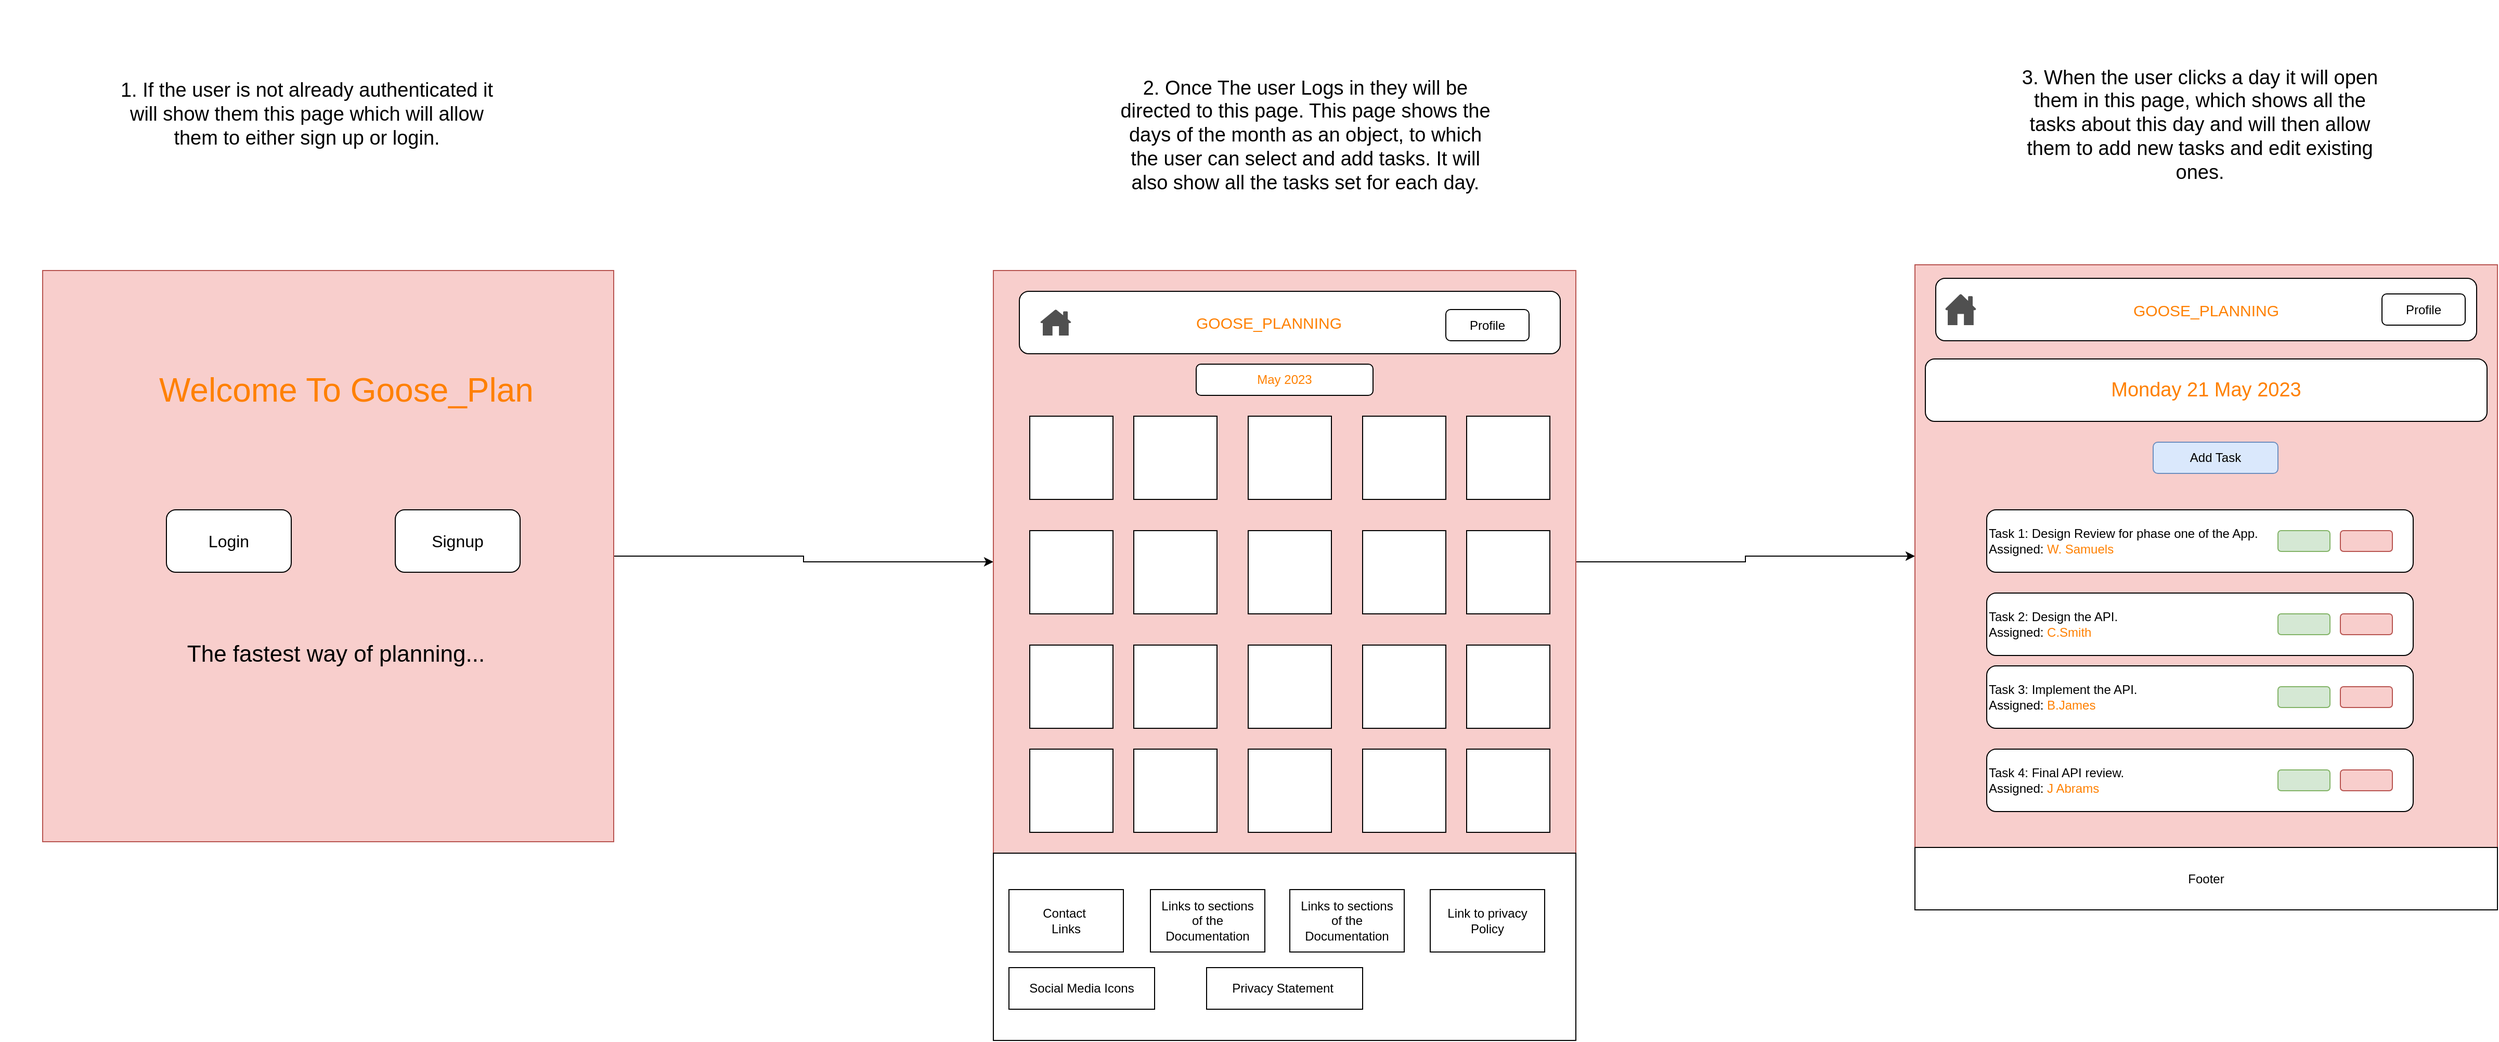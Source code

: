 <mxfile version="21.2.2" type="github">
  <diagram name="Page-1" id="fN_kPUefRSK5LdBiKVOg">
    <mxGraphModel dx="830" dy="1732" grid="1" gridSize="10" guides="1" tooltips="1" connect="1" arrows="1" fold="1" page="1" pageScale="1" pageWidth="827" pageHeight="1169" math="0" shadow="0">
      <root>
        <mxCell id="0" />
        <mxCell id="1" parent="0" />
        <mxCell id="8TrDZY1N4ZAok5E6qu1y-15" style="edgeStyle=orthogonalEdgeStyle;rounded=0;orthogonalLoop=1;jettySize=auto;html=1;entryX=0;entryY=0.5;entryDx=0;entryDy=0;" edge="1" parent="1" source="WnF0JKDLOTkhBMKJS6SP-1" target="8TrDZY1N4ZAok5E6qu1y-13">
          <mxGeometry relative="1" as="geometry" />
        </mxCell>
        <mxCell id="WnF0JKDLOTkhBMKJS6SP-1" value="" style="whiteSpace=wrap;html=1;aspect=fixed;fillColor=#f8cecc;strokeColor=#b85450;movable=0;resizable=0;rotatable=0;deletable=0;editable=0;locked=1;connectable=0;" parent="1" vertex="1">
          <mxGeometry x="121" y="10" width="549" height="549" as="geometry" />
        </mxCell>
        <mxCell id="8TrDZY1N4ZAok5E6qu1y-5" value="Login" style="rounded=1;whiteSpace=wrap;html=1;fontSize=16;movable=0;resizable=0;rotatable=0;deletable=0;editable=0;locked=1;connectable=0;" vertex="1" parent="1">
          <mxGeometry x="240" y="240" width="120" height="60" as="geometry" />
        </mxCell>
        <mxCell id="8TrDZY1N4ZAok5E6qu1y-6" value="Signup" style="rounded=1;whiteSpace=wrap;html=1;fontSize=16;movable=0;resizable=0;rotatable=0;deletable=0;editable=0;locked=1;connectable=0;" vertex="1" parent="1">
          <mxGeometry x="460" y="240" width="120" height="60" as="geometry" />
        </mxCell>
        <mxCell id="8TrDZY1N4ZAok5E6qu1y-7" value="Welcome To Goose_Plan" style="text;strokeColor=none;align=center;fillColor=none;html=1;verticalAlign=middle;whiteSpace=wrap;rounded=0;fontSize=32;movable=1;resizable=1;rotatable=1;deletable=1;editable=1;locked=0;connectable=1;fontColor=#FF8000;" vertex="1" parent="1">
          <mxGeometry x="93" y="50" width="640" height="150" as="geometry" />
        </mxCell>
        <mxCell id="8TrDZY1N4ZAok5E6qu1y-8" value="&lt;font style=&quot;font-size: 22px;&quot;&gt;The fastest way of planning...&lt;/font&gt;" style="text;strokeColor=none;align=center;fillColor=none;html=1;verticalAlign=middle;whiteSpace=wrap;rounded=0;fontSize=32;movable=0;resizable=0;rotatable=0;deletable=0;editable=0;locked=1;connectable=0;" vertex="1" parent="1">
          <mxGeometry x="80" y="310" width="646" height="130" as="geometry" />
        </mxCell>
        <mxCell id="8TrDZY1N4ZAok5E6qu1y-9" style="edgeStyle=orthogonalEdgeStyle;rounded=0;orthogonalLoop=1;jettySize=auto;html=1;exitX=0.5;exitY=1;exitDx=0;exitDy=0;movable=0;resizable=0;rotatable=0;deletable=0;editable=0;locked=1;connectable=0;" edge="1" parent="1" source="WnF0JKDLOTkhBMKJS6SP-1" target="WnF0JKDLOTkhBMKJS6SP-1">
          <mxGeometry relative="1" as="geometry" />
        </mxCell>
        <mxCell id="8TrDZY1N4ZAok5E6qu1y-56" style="edgeStyle=orthogonalEdgeStyle;rounded=0;orthogonalLoop=1;jettySize=auto;html=1;entryX=0;entryY=0.5;entryDx=0;entryDy=0;" edge="1" parent="1" source="8TrDZY1N4ZAok5E6qu1y-13" target="8TrDZY1N4ZAok5E6qu1y-55">
          <mxGeometry relative="1" as="geometry" />
        </mxCell>
        <mxCell id="8TrDZY1N4ZAok5E6qu1y-13" value="" style="whiteSpace=wrap;html=1;aspect=fixed;fillColor=#f8cecc;strokeColor=#b85450;movable=0;resizable=0;rotatable=0;deletable=0;editable=0;locked=1;connectable=0;" vertex="1" parent="1">
          <mxGeometry x="1035" y="10" width="560" height="560" as="geometry" />
        </mxCell>
        <mxCell id="8TrDZY1N4ZAok5E6qu1y-23" value="" style="whiteSpace=wrap;html=1;aspect=fixed;movable=0;resizable=0;rotatable=0;deletable=0;editable=0;locked=1;connectable=0;" vertex="1" parent="1">
          <mxGeometry x="1070" y="150" width="80" height="80" as="geometry" />
        </mxCell>
        <mxCell id="8TrDZY1N4ZAok5E6qu1y-24" value="" style="whiteSpace=wrap;html=1;aspect=fixed;movable=0;resizable=0;rotatable=0;deletable=0;editable=0;locked=1;connectable=0;" vertex="1" parent="1">
          <mxGeometry x="1070" y="370" width="80" height="80" as="geometry" />
        </mxCell>
        <mxCell id="8TrDZY1N4ZAok5E6qu1y-26" value="" style="whiteSpace=wrap;html=1;aspect=fixed;movable=0;resizable=0;rotatable=0;deletable=0;editable=0;locked=1;connectable=0;" vertex="1" parent="1">
          <mxGeometry x="1070" y="260" width="80" height="80" as="geometry" />
        </mxCell>
        <mxCell id="8TrDZY1N4ZAok5E6qu1y-27" value="" style="whiteSpace=wrap;html=1;aspect=fixed;movable=0;resizable=0;rotatable=0;deletable=0;editable=0;locked=1;connectable=0;" vertex="1" parent="1">
          <mxGeometry x="1070" y="470" width="80" height="80" as="geometry" />
        </mxCell>
        <mxCell id="8TrDZY1N4ZAok5E6qu1y-28" value="" style="whiteSpace=wrap;html=1;aspect=fixed;movable=0;resizable=0;rotatable=0;deletable=0;editable=0;locked=1;connectable=0;" vertex="1" parent="1">
          <mxGeometry x="1170" y="260" width="80" height="80" as="geometry" />
        </mxCell>
        <mxCell id="8TrDZY1N4ZAok5E6qu1y-29" value="" style="whiteSpace=wrap;html=1;aspect=fixed;movable=0;resizable=0;rotatable=0;deletable=0;editable=0;locked=1;connectable=0;" vertex="1" parent="1">
          <mxGeometry x="1280" y="260" width="80" height="80" as="geometry" />
        </mxCell>
        <mxCell id="8TrDZY1N4ZAok5E6qu1y-30" value="" style="whiteSpace=wrap;html=1;aspect=fixed;movable=0;resizable=0;rotatable=0;deletable=0;editable=0;locked=1;connectable=0;" vertex="1" parent="1">
          <mxGeometry x="1390" y="260" width="80" height="80" as="geometry" />
        </mxCell>
        <mxCell id="8TrDZY1N4ZAok5E6qu1y-31" value="" style="whiteSpace=wrap;html=1;aspect=fixed;movable=0;resizable=0;rotatable=0;deletable=0;editable=0;locked=1;connectable=0;" vertex="1" parent="1">
          <mxGeometry x="1490" y="260" width="80" height="80" as="geometry" />
        </mxCell>
        <mxCell id="8TrDZY1N4ZAok5E6qu1y-32" value="" style="whiteSpace=wrap;html=1;aspect=fixed;movable=0;resizable=0;rotatable=0;deletable=0;editable=0;locked=1;connectable=0;" vertex="1" parent="1">
          <mxGeometry x="1070" y="370" width="80" height="80" as="geometry" />
        </mxCell>
        <mxCell id="8TrDZY1N4ZAok5E6qu1y-33" value="" style="whiteSpace=wrap;html=1;aspect=fixed;movable=0;resizable=0;rotatable=0;deletable=0;editable=0;locked=1;connectable=0;" vertex="1" parent="1">
          <mxGeometry x="1170" y="370" width="80" height="80" as="geometry" />
        </mxCell>
        <mxCell id="8TrDZY1N4ZAok5E6qu1y-34" value="" style="whiteSpace=wrap;html=1;aspect=fixed;movable=0;resizable=0;rotatable=0;deletable=0;editable=0;locked=1;connectable=0;" vertex="1" parent="1">
          <mxGeometry x="1280" y="370" width="80" height="80" as="geometry" />
        </mxCell>
        <mxCell id="8TrDZY1N4ZAok5E6qu1y-35" value="" style="whiteSpace=wrap;html=1;aspect=fixed;movable=0;resizable=0;rotatable=0;deletable=0;editable=0;locked=1;connectable=0;" vertex="1" parent="1">
          <mxGeometry x="1390" y="370" width="80" height="80" as="geometry" />
        </mxCell>
        <mxCell id="8TrDZY1N4ZAok5E6qu1y-36" value="" style="whiteSpace=wrap;html=1;aspect=fixed;movable=0;resizable=0;rotatable=0;deletable=0;editable=0;locked=1;connectable=0;" vertex="1" parent="1">
          <mxGeometry x="1490" y="370" width="80" height="80" as="geometry" />
        </mxCell>
        <mxCell id="8TrDZY1N4ZAok5E6qu1y-37" value="" style="whiteSpace=wrap;html=1;aspect=fixed;movable=0;resizable=0;rotatable=0;deletable=0;editable=0;locked=1;connectable=0;" vertex="1" parent="1">
          <mxGeometry x="1070" y="470" width="80" height="80" as="geometry" />
        </mxCell>
        <mxCell id="8TrDZY1N4ZAok5E6qu1y-38" value="" style="whiteSpace=wrap;html=1;aspect=fixed;movable=0;resizable=0;rotatable=0;deletable=0;editable=0;locked=1;connectable=0;" vertex="1" parent="1">
          <mxGeometry x="1170" y="470" width="80" height="80" as="geometry" />
        </mxCell>
        <mxCell id="8TrDZY1N4ZAok5E6qu1y-39" value="" style="whiteSpace=wrap;html=1;aspect=fixed;movable=0;resizable=0;rotatable=0;deletable=0;editable=0;locked=1;connectable=0;" vertex="1" parent="1">
          <mxGeometry x="1280" y="470" width="80" height="80" as="geometry" />
        </mxCell>
        <mxCell id="8TrDZY1N4ZAok5E6qu1y-40" value="" style="whiteSpace=wrap;html=1;aspect=fixed;movable=0;resizable=0;rotatable=0;deletable=0;editable=0;locked=1;connectable=0;" vertex="1" parent="1">
          <mxGeometry x="1390" y="470" width="80" height="80" as="geometry" />
        </mxCell>
        <mxCell id="8TrDZY1N4ZAok5E6qu1y-41" value="" style="whiteSpace=wrap;html=1;aspect=fixed;movable=0;resizable=0;rotatable=0;deletable=0;editable=0;locked=1;connectable=0;" vertex="1" parent="1">
          <mxGeometry x="1490" y="470" width="80" height="80" as="geometry" />
        </mxCell>
        <mxCell id="8TrDZY1N4ZAok5E6qu1y-42" value="" style="whiteSpace=wrap;html=1;aspect=fixed;movable=0;resizable=0;rotatable=0;deletable=0;editable=0;locked=1;connectable=0;" vertex="1" parent="1">
          <mxGeometry x="1070" y="150" width="80" height="80" as="geometry" />
        </mxCell>
        <mxCell id="8TrDZY1N4ZAok5E6qu1y-43" value="" style="whiteSpace=wrap;html=1;aspect=fixed;movable=0;resizable=0;rotatable=0;deletable=0;editable=0;locked=1;connectable=0;" vertex="1" parent="1">
          <mxGeometry x="1170" y="150" width="80" height="80" as="geometry" />
        </mxCell>
        <mxCell id="8TrDZY1N4ZAok5E6qu1y-44" value="" style="whiteSpace=wrap;html=1;aspect=fixed;movable=0;resizable=0;rotatable=0;deletable=0;editable=0;locked=1;connectable=0;" vertex="1" parent="1">
          <mxGeometry x="1280" y="150" width="80" height="80" as="geometry" />
        </mxCell>
        <mxCell id="8TrDZY1N4ZAok5E6qu1y-45" value="" style="whiteSpace=wrap;html=1;aspect=fixed;movable=0;resizable=0;rotatable=0;deletable=0;editable=0;locked=1;connectable=0;" vertex="1" parent="1">
          <mxGeometry x="1390" y="150" width="80" height="80" as="geometry" />
        </mxCell>
        <mxCell id="8TrDZY1N4ZAok5E6qu1y-46" value="" style="whiteSpace=wrap;html=1;aspect=fixed;movable=0;resizable=0;rotatable=0;deletable=0;editable=0;locked=1;connectable=0;" vertex="1" parent="1">
          <mxGeometry x="1490" y="150" width="80" height="80" as="geometry" />
        </mxCell>
        <mxCell id="8TrDZY1N4ZAok5E6qu1y-52" value="&lt;font style=&quot;font-size: 19px;&quot;&gt;2. Once The user Logs in they will be directed to this page. This page shows the days of the month as an object, to which the user can select and add tasks. It will also show all the tasks set for each day.&lt;/font&gt;" style="text;strokeColor=none;align=center;fillColor=none;html=1;verticalAlign=middle;whiteSpace=wrap;rounded=0;" vertex="1" parent="1">
          <mxGeometry x="1150" y="-230" width="370" height="220" as="geometry" />
        </mxCell>
        <mxCell id="8TrDZY1N4ZAok5E6qu1y-53" value="&lt;font style=&quot;font-size: 19px;&quot;&gt;1. If the user is not already authenticated it will show them this page which will allow them to either sign up or login.&lt;/font&gt;" style="text;strokeColor=none;align=center;fillColor=none;html=1;verticalAlign=middle;whiteSpace=wrap;rounded=0;" vertex="1" parent="1">
          <mxGeometry x="190" y="-250" width="370" height="220" as="geometry" />
        </mxCell>
        <mxCell id="8TrDZY1N4ZAok5E6qu1y-55" value="" style="whiteSpace=wrap;html=1;aspect=fixed;fillColor=#f8cecc;strokeColor=#b85450;movable=1;resizable=1;rotatable=1;deletable=1;editable=1;locked=0;connectable=1;labelBackgroundColor=#FFFFFF;" vertex="1" parent="1">
          <mxGeometry x="1921" y="4.5" width="560" height="560" as="geometry" />
        </mxCell>
        <mxCell id="8TrDZY1N4ZAok5E6qu1y-57" value="&lt;span style=&quot;font-size: 19px;&quot;&gt;3. When the user clicks a day it will open them in this page, which shows all the tasks about this day and will then allow them to add new tasks and edit existing ones.&lt;/span&gt;" style="text;strokeColor=none;align=center;fillColor=none;html=1;verticalAlign=middle;whiteSpace=wrap;rounded=0;" vertex="1" parent="1">
          <mxGeometry x="2010" y="-240" width="370" height="220" as="geometry" />
        </mxCell>
        <mxCell id="8TrDZY1N4ZAok5E6qu1y-59" value="&lt;font color=&quot;#ff8000&quot;&gt;Monday 21 May 2023&lt;/font&gt;" style="rounded=1;whiteSpace=wrap;html=1;strokeWidth=1;fontSize=19;" vertex="1" parent="1">
          <mxGeometry x="1931" y="95" width="540" height="60" as="geometry" />
        </mxCell>
        <mxCell id="8TrDZY1N4ZAok5E6qu1y-60" value="Task 1: Design Review for phase one of the App.&lt;br&gt;Assigned: &lt;font color=&quot;#ff8000&quot;&gt;W. Samuels&lt;/font&gt;" style="rounded=1;whiteSpace=wrap;html=1;align=left;movable=1;resizable=1;rotatable=1;deletable=1;editable=1;locked=0;connectable=1;" vertex="1" parent="1">
          <mxGeometry x="1990" y="240" width="410" height="60" as="geometry" />
        </mxCell>
        <mxCell id="8TrDZY1N4ZAok5E6qu1y-61" value="" style="rounded=1;whiteSpace=wrap;html=1;fillColor=#d5e8d4;strokeColor=#82b366;movable=1;resizable=1;rotatable=1;deletable=1;editable=1;locked=0;connectable=1;" vertex="1" parent="1">
          <mxGeometry x="2270" y="260" width="50" height="20" as="geometry" />
        </mxCell>
        <mxCell id="8TrDZY1N4ZAok5E6qu1y-62" value="" style="rounded=1;whiteSpace=wrap;html=1;fillColor=#f8cecc;strokeColor=#b85450;movable=1;resizable=1;rotatable=1;deletable=1;editable=1;locked=0;connectable=1;" vertex="1" parent="1">
          <mxGeometry x="2330" y="260" width="50" height="20" as="geometry" />
        </mxCell>
        <mxCell id="8TrDZY1N4ZAok5E6qu1y-63" value="Task 3: Implement the API.&lt;br&gt;Assigned:&lt;font color=&quot;#ff8000&quot;&gt; B.James&lt;/font&gt;" style="rounded=1;whiteSpace=wrap;html=1;align=left;movable=1;resizable=1;rotatable=1;deletable=1;editable=1;locked=0;connectable=1;" vertex="1" parent="1">
          <mxGeometry x="1990" y="390" width="410" height="60" as="geometry" />
        </mxCell>
        <mxCell id="8TrDZY1N4ZAok5E6qu1y-64" value="Task 4: Final API review.&lt;br&gt;Assigned: &lt;font color=&quot;#ff8000&quot;&gt;J Abrams&lt;/font&gt;" style="rounded=1;whiteSpace=wrap;html=1;align=left;movable=1;resizable=1;rotatable=1;deletable=1;editable=1;locked=0;connectable=1;" vertex="1" parent="1">
          <mxGeometry x="1990" y="470" width="410" height="60" as="geometry" />
        </mxCell>
        <mxCell id="8TrDZY1N4ZAok5E6qu1y-65" value="Task 2: Design the API.&lt;br&gt;Assigned: &lt;font color=&quot;#ff8000&quot;&gt;C.Smith&lt;/font&gt;" style="rounded=1;whiteSpace=wrap;html=1;align=left;movable=1;resizable=1;rotatable=1;deletable=1;editable=1;locked=0;connectable=1;" vertex="1" parent="1">
          <mxGeometry x="1990" y="320" width="410" height="60" as="geometry" />
        </mxCell>
        <mxCell id="8TrDZY1N4ZAok5E6qu1y-66" value="" style="rounded=1;whiteSpace=wrap;html=1;fillColor=#d5e8d4;strokeColor=#82b366;movable=1;resizable=1;rotatable=1;deletable=1;editable=1;locked=0;connectable=1;" vertex="1" parent="1">
          <mxGeometry x="2270" y="340" width="50" height="20" as="geometry" />
        </mxCell>
        <mxCell id="8TrDZY1N4ZAok5E6qu1y-67" value="" style="rounded=1;whiteSpace=wrap;html=1;fillColor=#d5e8d4;strokeColor=#82b366;movable=1;resizable=1;rotatable=1;deletable=1;editable=1;locked=0;connectable=1;" vertex="1" parent="1">
          <mxGeometry x="2270" y="410" width="50" height="20" as="geometry" />
        </mxCell>
        <mxCell id="8TrDZY1N4ZAok5E6qu1y-68" value="" style="rounded=1;whiteSpace=wrap;html=1;fillColor=#d5e8d4;strokeColor=#82b366;movable=1;resizable=1;rotatable=1;deletable=1;editable=1;locked=0;connectable=1;" vertex="1" parent="1">
          <mxGeometry x="2270" y="490" width="50" height="20" as="geometry" />
        </mxCell>
        <mxCell id="8TrDZY1N4ZAok5E6qu1y-69" value="" style="rounded=1;whiteSpace=wrap;html=1;fillColor=#f8cecc;strokeColor=#b85450;movable=1;resizable=1;rotatable=1;deletable=1;editable=1;locked=0;connectable=1;" vertex="1" parent="1">
          <mxGeometry x="2330" y="340" width="50" height="20" as="geometry" />
        </mxCell>
        <mxCell id="8TrDZY1N4ZAok5E6qu1y-70" value="" style="rounded=1;whiteSpace=wrap;html=1;fillColor=#f8cecc;strokeColor=#b85450;movable=1;resizable=1;rotatable=1;deletable=1;editable=1;locked=0;connectable=1;" vertex="1" parent="1">
          <mxGeometry x="2330" y="410" width="50" height="20" as="geometry" />
        </mxCell>
        <mxCell id="8TrDZY1N4ZAok5E6qu1y-71" value="" style="rounded=1;whiteSpace=wrap;html=1;fillColor=#f8cecc;strokeColor=#b85450;movable=1;resizable=1;rotatable=1;deletable=1;editable=1;locked=0;connectable=1;" vertex="1" parent="1">
          <mxGeometry x="2330" y="490" width="50" height="20" as="geometry" />
        </mxCell>
        <mxCell id="8TrDZY1N4ZAok5E6qu1y-72" value="Add Task" style="rounded=1;whiteSpace=wrap;html=1;fillColor=#dae8fc;strokeColor=#6c8ebf;" vertex="1" parent="1">
          <mxGeometry x="2150" y="175" width="120" height="30" as="geometry" />
        </mxCell>
        <mxCell id="8TrDZY1N4ZAok5E6qu1y-78" value="" style="rounded=1;whiteSpace=wrap;html=1;" vertex="1" parent="1">
          <mxGeometry x="1060" y="30" width="520" height="60" as="geometry" />
        </mxCell>
        <mxCell id="8TrDZY1N4ZAok5E6qu1y-79" value="GOOSE_PLANNING" style="text;html=1;strokeColor=none;fillColor=none;align=center;verticalAlign=middle;whiteSpace=wrap;rounded=0;fontColor=#FF8000;fontSize=15;" vertex="1" parent="1">
          <mxGeometry x="1270" y="45" width="60" height="30" as="geometry" />
        </mxCell>
        <mxCell id="8TrDZY1N4ZAok5E6qu1y-82" value="" style="sketch=0;pointerEvents=1;shadow=0;dashed=0;html=1;strokeColor=none;fillColor=#505050;labelPosition=center;verticalLabelPosition=bottom;verticalAlign=top;outlineConnect=0;align=center;shape=mxgraph.office.concepts.home;" vertex="1" parent="1">
          <mxGeometry x="1080" y="47.5" width="30" height="25" as="geometry" />
        </mxCell>
        <mxCell id="8TrDZY1N4ZAok5E6qu1y-83" value="Profile" style="rounded=1;whiteSpace=wrap;html=1;" vertex="1" parent="1">
          <mxGeometry x="1470" y="47.5" width="80" height="30" as="geometry" />
        </mxCell>
        <mxCell id="8TrDZY1N4ZAok5E6qu1y-84" value="" style="rounded=1;whiteSpace=wrap;html=1;fontColor=#0000FF;labelBackgroundColor=#0000FF;" vertex="1" parent="1">
          <mxGeometry x="1941" y="17.5" width="520" height="60" as="geometry" />
        </mxCell>
        <mxCell id="8TrDZY1N4ZAok5E6qu1y-85" value="Profile" style="rounded=1;whiteSpace=wrap;html=1;" vertex="1" parent="1">
          <mxGeometry x="2370" y="32.5" width="80" height="30" as="geometry" />
        </mxCell>
        <mxCell id="8TrDZY1N4ZAok5E6qu1y-86" value="" style="sketch=0;pointerEvents=1;shadow=0;dashed=0;html=1;strokeColor=none;fillColor=#505050;labelPosition=center;verticalLabelPosition=bottom;verticalAlign=top;outlineConnect=0;align=center;shape=mxgraph.office.concepts.home;" vertex="1" parent="1">
          <mxGeometry x="1950" y="32.5" width="30" height="30" as="geometry" />
        </mxCell>
        <mxCell id="8TrDZY1N4ZAok5E6qu1y-87" value="GOOSE_PLANNING" style="text;html=1;strokeColor=none;fillColor=none;align=center;verticalAlign=middle;whiteSpace=wrap;rounded=0;fontSize=15;fontColor=#FF8000;" vertex="1" parent="1">
          <mxGeometry x="2171" y="32.5" width="60" height="30" as="geometry" />
        </mxCell>
        <mxCell id="8TrDZY1N4ZAok5E6qu1y-88" value="May 2023" style="rounded=1;whiteSpace=wrap;html=1;fontColor=#FF8000;" vertex="1" parent="1">
          <mxGeometry x="1230" y="100" width="170" height="30" as="geometry" />
        </mxCell>
        <mxCell id="8TrDZY1N4ZAok5E6qu1y-90" value="" style="rounded=0;whiteSpace=wrap;html=1;" vertex="1" parent="1">
          <mxGeometry x="1035" y="570" width="560" height="180" as="geometry" />
        </mxCell>
        <mxCell id="8TrDZY1N4ZAok5E6qu1y-92" value="Footer" style="rounded=0;whiteSpace=wrap;html=1;" vertex="1" parent="1">
          <mxGeometry x="1921" y="564.5" width="560" height="60" as="geometry" />
        </mxCell>
        <mxCell id="8TrDZY1N4ZAok5E6qu1y-95" value="Contact&amp;nbsp;&lt;br&gt;Links" style="rounded=0;whiteSpace=wrap;html=1;" vertex="1" parent="1">
          <mxGeometry x="1050" y="605" width="110" height="60" as="geometry" />
        </mxCell>
        <mxCell id="8TrDZY1N4ZAok5E6qu1y-96" value="Links to sections&lt;br&gt;of the Documentation" style="rounded=0;whiteSpace=wrap;html=1;" vertex="1" parent="1">
          <mxGeometry x="1186" y="605" width="110" height="60" as="geometry" />
        </mxCell>
        <mxCell id="8TrDZY1N4ZAok5E6qu1y-97" value="Privacy Statement&amp;nbsp;" style="rounded=0;whiteSpace=wrap;html=1;" vertex="1" parent="1">
          <mxGeometry x="1240" y="680" width="150" height="40" as="geometry" />
        </mxCell>
        <mxCell id="8TrDZY1N4ZAok5E6qu1y-98" value="Links to sections&lt;br&gt;of the Documentation" style="rounded=0;whiteSpace=wrap;html=1;" vertex="1" parent="1">
          <mxGeometry x="1320" y="605" width="110" height="60" as="geometry" />
        </mxCell>
        <mxCell id="8TrDZY1N4ZAok5E6qu1y-99" value="Social Media Icons" style="rounded=0;whiteSpace=wrap;html=1;" vertex="1" parent="1">
          <mxGeometry x="1050" y="680" width="140" height="40" as="geometry" />
        </mxCell>
        <mxCell id="8TrDZY1N4ZAok5E6qu1y-100" value="Link to privacy Policy" style="rounded=0;whiteSpace=wrap;html=1;" vertex="1" parent="1">
          <mxGeometry x="1455" y="605" width="110" height="60" as="geometry" />
        </mxCell>
      </root>
    </mxGraphModel>
  </diagram>
</mxfile>
